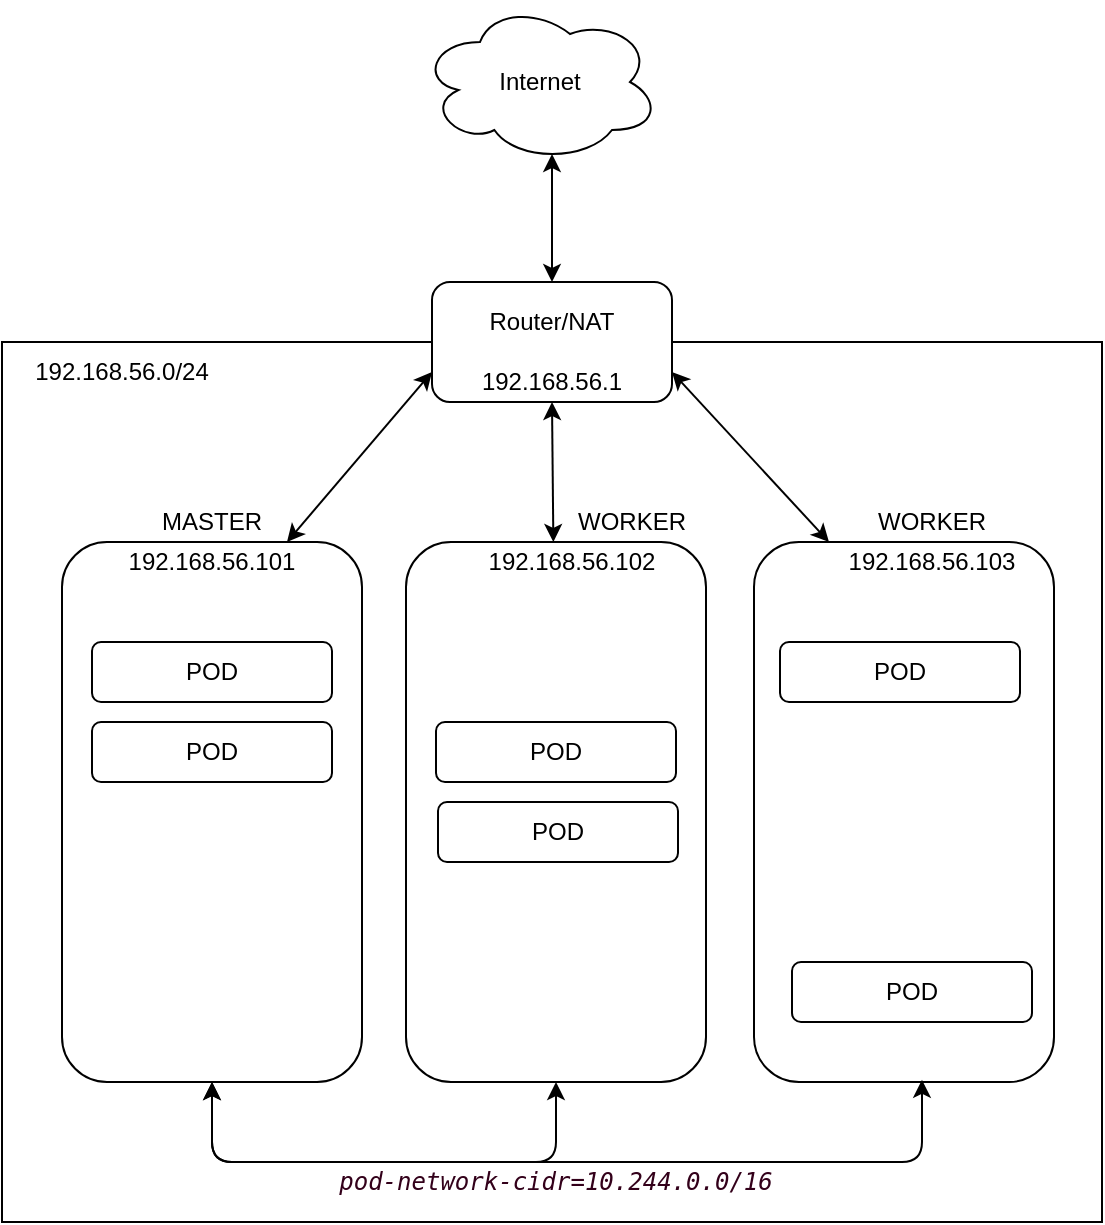 <mxfile version="11.0.9" type="device"><diagram id="iFAi1hVcv9rDqDOicfNX" name="Page-1"><mxGraphModel dx="1422" dy="955" grid="1" gridSize="10" guides="1" tooltips="1" connect="1" arrows="1" fold="1" page="1" pageScale="1" pageWidth="850" pageHeight="1100" math="0" shadow="0"><root><mxCell id="0"/><mxCell id="1" parent="0"/><mxCell id="OBsss6lDpKCDaiyorojQ-4" value="Internet" style="ellipse;shape=cloud;whiteSpace=wrap;html=1;" parent="1" vertex="1"><mxGeometry x="359" y="30" width="120" height="80" as="geometry"/></mxCell><mxCell id="OBsss6lDpKCDaiyorojQ-5" value="" style="rounded=0;whiteSpace=wrap;html=1;" parent="1" vertex="1"><mxGeometry x="150" y="200" width="550" height="440" as="geometry"/></mxCell><mxCell id="OBsss6lDpKCDaiyorojQ-3" value="" style="rounded=1;whiteSpace=wrap;html=1;" parent="1" vertex="1"><mxGeometry x="365" y="170" width="120" height="60" as="geometry"/></mxCell><mxCell id="OBsss6lDpKCDaiyorojQ-6" value="192.168.56.0/24" style="text;html=1;strokeColor=none;fillColor=none;align=center;verticalAlign=middle;whiteSpace=wrap;rounded=0;" parent="1" vertex="1"><mxGeometry x="150" y="200" width="120" height="30" as="geometry"/></mxCell><mxCell id="OBsss6lDpKCDaiyorojQ-7" value="" style="endArrow=classic;startArrow=classic;html=1;entryX=0.55;entryY=0.95;entryDx=0;entryDy=0;entryPerimeter=0;exitX=0.5;exitY=0;exitDx=0;exitDy=0;" parent="1" source="OBsss6lDpKCDaiyorojQ-3" target="OBsss6lDpKCDaiyorojQ-4" edge="1"><mxGeometry width="50" height="50" relative="1" as="geometry"><mxPoint x="130" y="660" as="sourcePoint"/><mxPoint x="180" y="610" as="targetPoint"/></mxGeometry></mxCell><mxCell id="OBsss6lDpKCDaiyorojQ-8" value="" style="rounded=1;whiteSpace=wrap;html=1;" parent="1" vertex="1"><mxGeometry x="180" y="300" width="150" height="270" as="geometry"/></mxCell><mxCell id="OBsss6lDpKCDaiyorojQ-10" value="" style="rounded=1;whiteSpace=wrap;html=1;" parent="1" vertex="1"><mxGeometry x="352" y="300" width="150" height="270" as="geometry"/></mxCell><mxCell id="OBsss6lDpKCDaiyorojQ-11" value="" style="rounded=1;whiteSpace=wrap;html=1;" parent="1" vertex="1"><mxGeometry x="526" y="300" width="150" height="270" as="geometry"/></mxCell><mxCell id="OBsss6lDpKCDaiyorojQ-12" value="" style="endArrow=classic;startArrow=classic;html=1;entryX=0;entryY=0.75;entryDx=0;entryDy=0;exitX=0.75;exitY=0;exitDx=0;exitDy=0;" parent="1" source="OBsss6lDpKCDaiyorojQ-8" target="OBsss6lDpKCDaiyorojQ-3" edge="1"><mxGeometry width="50" height="50" relative="1" as="geometry"><mxPoint x="130" y="660" as="sourcePoint"/><mxPoint x="180" y="610" as="targetPoint"/></mxGeometry></mxCell><mxCell id="OBsss6lDpKCDaiyorojQ-13" value="" style="endArrow=classic;startArrow=classic;html=1;entryX=0.5;entryY=1;entryDx=0;entryDy=0;" parent="1" source="OBsss6lDpKCDaiyorojQ-10" target="OBsss6lDpKCDaiyorojQ-3" edge="1"><mxGeometry width="50" height="50" relative="1" as="geometry"><mxPoint x="130" y="660" as="sourcePoint"/><mxPoint x="180" y="610" as="targetPoint"/></mxGeometry></mxCell><mxCell id="OBsss6lDpKCDaiyorojQ-14" value="" style="endArrow=classic;startArrow=classic;html=1;entryX=0.25;entryY=0;entryDx=0;entryDy=0;exitX=1;exitY=0.75;exitDx=0;exitDy=0;" parent="1" source="OBsss6lDpKCDaiyorojQ-3" target="OBsss6lDpKCDaiyorojQ-11" edge="1"><mxGeometry width="50" height="50" relative="1" as="geometry"><mxPoint x="130" y="660" as="sourcePoint"/><mxPoint x="180" y="610" as="targetPoint"/></mxGeometry></mxCell><mxCell id="OBsss6lDpKCDaiyorojQ-15" value="192.168.56.101" style="text;html=1;strokeColor=none;fillColor=none;align=center;verticalAlign=middle;whiteSpace=wrap;rounded=0;" parent="1" vertex="1"><mxGeometry x="205" y="300" width="100" height="20" as="geometry"/></mxCell><mxCell id="OBsss6lDpKCDaiyorojQ-16" value="192.168.56.102" style="text;html=1;strokeColor=none;fillColor=none;align=center;verticalAlign=middle;whiteSpace=wrap;rounded=0;" parent="1" vertex="1"><mxGeometry x="385" y="300" width="100" height="20" as="geometry"/></mxCell><mxCell id="OBsss6lDpKCDaiyorojQ-17" value="192.168.56.103" style="text;html=1;strokeColor=none;fillColor=none;align=center;verticalAlign=middle;whiteSpace=wrap;rounded=0;" parent="1" vertex="1"><mxGeometry x="565" y="300" width="100" height="20" as="geometry"/></mxCell><mxCell id="OBsss6lDpKCDaiyorojQ-18" value="MASTER" style="text;html=1;strokeColor=none;fillColor=none;align=center;verticalAlign=middle;whiteSpace=wrap;rounded=0;" parent="1" vertex="1"><mxGeometry x="235" y="280" width="40" height="20" as="geometry"/></mxCell><mxCell id="OBsss6lDpKCDaiyorojQ-19" value="WORKER" style="text;html=1;strokeColor=none;fillColor=none;align=center;verticalAlign=middle;whiteSpace=wrap;rounded=0;" parent="1" vertex="1"><mxGeometry x="445" y="280" width="40" height="20" as="geometry"/></mxCell><mxCell id="OBsss6lDpKCDaiyorojQ-20" value="WORKER" style="text;html=1;strokeColor=none;fillColor=none;align=center;verticalAlign=middle;whiteSpace=wrap;rounded=0;" parent="1" vertex="1"><mxGeometry x="595" y="280" width="40" height="20" as="geometry"/></mxCell><mxCell id="dGvbS_QsM_HlVFniIQ47-1" value="192.168.56.1" style="text;html=1;strokeColor=none;fillColor=none;align=center;verticalAlign=middle;whiteSpace=wrap;rounded=0;" vertex="1" parent="1"><mxGeometry x="375" y="210" width="100" height="20" as="geometry"/></mxCell><mxCell id="dGvbS_QsM_HlVFniIQ47-2" value="Router/NAT" style="text;html=1;strokeColor=none;fillColor=none;align=center;verticalAlign=middle;whiteSpace=wrap;rounded=0;" vertex="1" parent="1"><mxGeometry x="385" y="180" width="80" height="20" as="geometry"/></mxCell><mxCell id="dGvbS_QsM_HlVFniIQ47-3" value="" style="endArrow=classic;startArrow=classic;html=1;entryX=0.5;entryY=1;entryDx=0;entryDy=0;exitX=0.56;exitY=0.996;exitDx=0;exitDy=0;exitPerimeter=0;" edge="1" parent="1" source="OBsss6lDpKCDaiyorojQ-11" target="OBsss6lDpKCDaiyorojQ-8"><mxGeometry width="50" height="50" relative="1" as="geometry"><mxPoint x="430" y="760" as="sourcePoint"/><mxPoint x="200" y="660" as="targetPoint"/><Array as="points"><mxPoint x="610" y="610"/><mxPoint x="255" y="610"/></Array></mxGeometry></mxCell><mxCell id="dGvbS_QsM_HlVFniIQ47-4" value="" style="endArrow=classic;startArrow=classic;html=1;entryX=0.5;entryY=1;entryDx=0;entryDy=0;exitX=0.5;exitY=1;exitDx=0;exitDy=0;" edge="1" parent="1" source="OBsss6lDpKCDaiyorojQ-8" target="OBsss6lDpKCDaiyorojQ-10"><mxGeometry width="50" height="50" relative="1" as="geometry"><mxPoint x="150" y="710" as="sourcePoint"/><mxPoint x="200" y="660" as="targetPoint"/><Array as="points"><mxPoint x="255" y="610"/><mxPoint x="427" y="610"/></Array></mxGeometry></mxCell><mxCell id="dGvbS_QsM_HlVFniIQ47-5" value="&lt;pre style=&quot;background-color: rgb(255 , 255 , 255) ; font-family: &amp;#34;dejavu sans mono&amp;#34; ; font-size: 9pt&quot;&gt;&lt;span style=&quot;font-style: italic&quot;&gt;&lt;font color=&quot;#33001a&quot;&gt;pod-network-cidr=10.244.0.0/16&lt;/font&gt;&lt;/span&gt;&lt;/pre&gt;" style="text;html=1;strokeColor=none;fillColor=none;align=center;verticalAlign=middle;whiteSpace=wrap;rounded=0;" vertex="1" parent="1"><mxGeometry x="282" y="610" width="290" height="20" as="geometry"/></mxCell><mxCell id="dGvbS_QsM_HlVFniIQ47-6" value="POD" style="rounded=1;whiteSpace=wrap;html=1;" vertex="1" parent="1"><mxGeometry x="195" y="350" width="120" height="30" as="geometry"/></mxCell><mxCell id="dGvbS_QsM_HlVFniIQ47-7" value="POD" style="rounded=1;whiteSpace=wrap;html=1;" vertex="1" parent="1"><mxGeometry x="195" y="390" width="120" height="30" as="geometry"/></mxCell><mxCell id="dGvbS_QsM_HlVFniIQ47-8" value="POD" style="rounded=1;whiteSpace=wrap;html=1;" vertex="1" parent="1"><mxGeometry x="367" y="390" width="120" height="30" as="geometry"/></mxCell><mxCell id="dGvbS_QsM_HlVFniIQ47-9" value="POD" style="rounded=1;whiteSpace=wrap;html=1;" vertex="1" parent="1"><mxGeometry x="368" y="430" width="120" height="30" as="geometry"/></mxCell><mxCell id="dGvbS_QsM_HlVFniIQ47-10" value="POD" style="rounded=1;whiteSpace=wrap;html=1;" vertex="1" parent="1"><mxGeometry x="545" y="510" width="120" height="30" as="geometry"/></mxCell><mxCell id="dGvbS_QsM_HlVFniIQ47-11" value="POD" style="rounded=1;whiteSpace=wrap;html=1;" vertex="1" parent="1"><mxGeometry x="539" y="350" width="120" height="30" as="geometry"/></mxCell></root></mxGraphModel></diagram></mxfile>